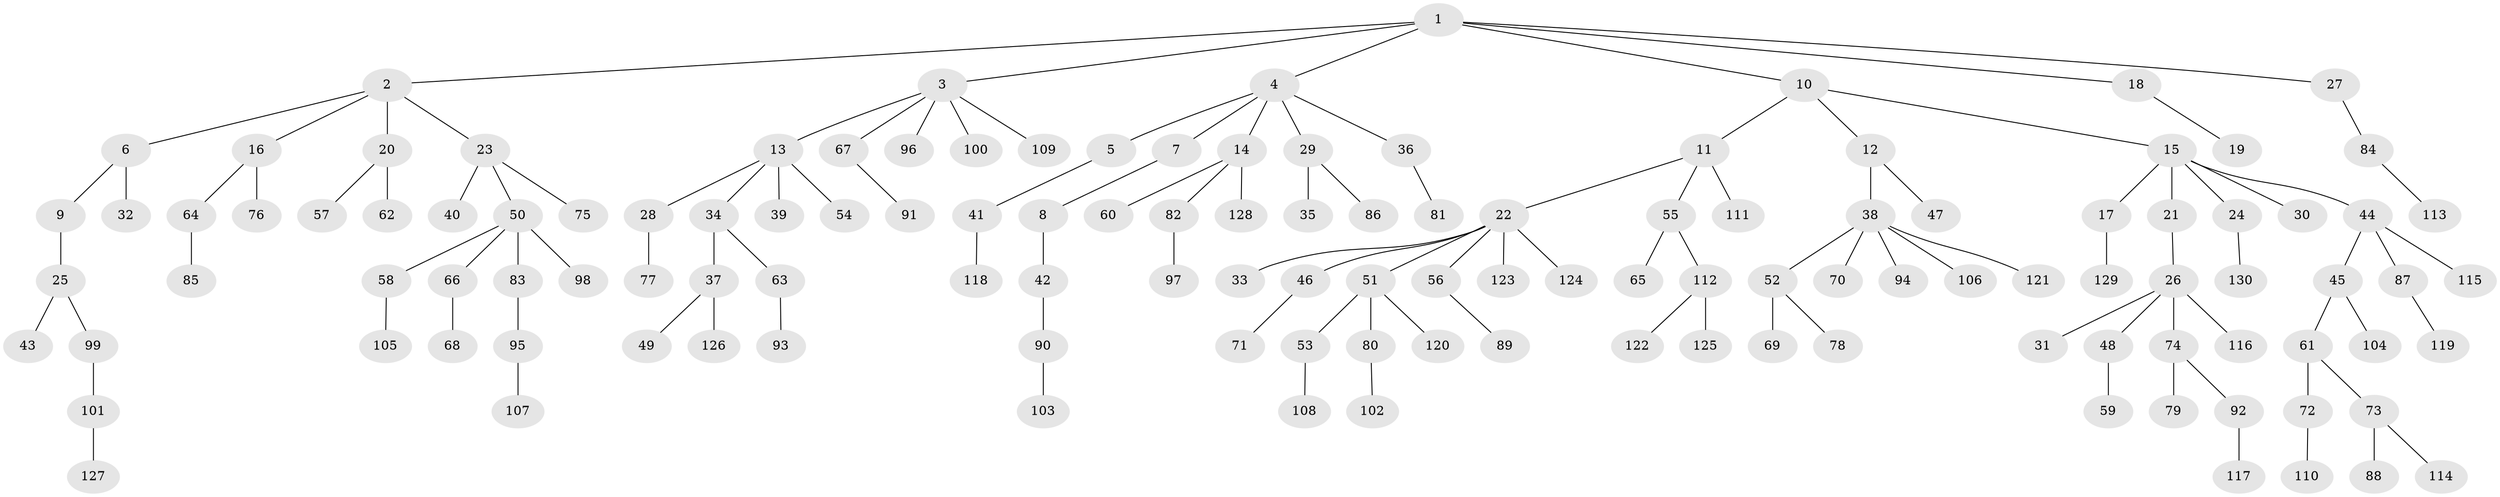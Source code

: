 // Generated by graph-tools (version 1.1) at 2025/02/03/09/25 03:02:19]
// undirected, 130 vertices, 129 edges
graph export_dot {
graph [start="1"]
  node [color=gray90,style=filled];
  1;
  2;
  3;
  4;
  5;
  6;
  7;
  8;
  9;
  10;
  11;
  12;
  13;
  14;
  15;
  16;
  17;
  18;
  19;
  20;
  21;
  22;
  23;
  24;
  25;
  26;
  27;
  28;
  29;
  30;
  31;
  32;
  33;
  34;
  35;
  36;
  37;
  38;
  39;
  40;
  41;
  42;
  43;
  44;
  45;
  46;
  47;
  48;
  49;
  50;
  51;
  52;
  53;
  54;
  55;
  56;
  57;
  58;
  59;
  60;
  61;
  62;
  63;
  64;
  65;
  66;
  67;
  68;
  69;
  70;
  71;
  72;
  73;
  74;
  75;
  76;
  77;
  78;
  79;
  80;
  81;
  82;
  83;
  84;
  85;
  86;
  87;
  88;
  89;
  90;
  91;
  92;
  93;
  94;
  95;
  96;
  97;
  98;
  99;
  100;
  101;
  102;
  103;
  104;
  105;
  106;
  107;
  108;
  109;
  110;
  111;
  112;
  113;
  114;
  115;
  116;
  117;
  118;
  119;
  120;
  121;
  122;
  123;
  124;
  125;
  126;
  127;
  128;
  129;
  130;
  1 -- 2;
  1 -- 3;
  1 -- 4;
  1 -- 10;
  1 -- 18;
  1 -- 27;
  2 -- 6;
  2 -- 16;
  2 -- 20;
  2 -- 23;
  3 -- 13;
  3 -- 67;
  3 -- 96;
  3 -- 100;
  3 -- 109;
  4 -- 5;
  4 -- 7;
  4 -- 14;
  4 -- 29;
  4 -- 36;
  5 -- 41;
  6 -- 9;
  6 -- 32;
  7 -- 8;
  8 -- 42;
  9 -- 25;
  10 -- 11;
  10 -- 12;
  10 -- 15;
  11 -- 22;
  11 -- 55;
  11 -- 111;
  12 -- 38;
  12 -- 47;
  13 -- 28;
  13 -- 34;
  13 -- 39;
  13 -- 54;
  14 -- 60;
  14 -- 82;
  14 -- 128;
  15 -- 17;
  15 -- 21;
  15 -- 24;
  15 -- 30;
  15 -- 44;
  16 -- 64;
  16 -- 76;
  17 -- 129;
  18 -- 19;
  20 -- 57;
  20 -- 62;
  21 -- 26;
  22 -- 33;
  22 -- 46;
  22 -- 51;
  22 -- 56;
  22 -- 123;
  22 -- 124;
  23 -- 40;
  23 -- 50;
  23 -- 75;
  24 -- 130;
  25 -- 43;
  25 -- 99;
  26 -- 31;
  26 -- 48;
  26 -- 74;
  26 -- 116;
  27 -- 84;
  28 -- 77;
  29 -- 35;
  29 -- 86;
  34 -- 37;
  34 -- 63;
  36 -- 81;
  37 -- 49;
  37 -- 126;
  38 -- 52;
  38 -- 70;
  38 -- 94;
  38 -- 106;
  38 -- 121;
  41 -- 118;
  42 -- 90;
  44 -- 45;
  44 -- 87;
  44 -- 115;
  45 -- 61;
  45 -- 104;
  46 -- 71;
  48 -- 59;
  50 -- 58;
  50 -- 66;
  50 -- 83;
  50 -- 98;
  51 -- 53;
  51 -- 80;
  51 -- 120;
  52 -- 69;
  52 -- 78;
  53 -- 108;
  55 -- 65;
  55 -- 112;
  56 -- 89;
  58 -- 105;
  61 -- 72;
  61 -- 73;
  63 -- 93;
  64 -- 85;
  66 -- 68;
  67 -- 91;
  72 -- 110;
  73 -- 88;
  73 -- 114;
  74 -- 79;
  74 -- 92;
  80 -- 102;
  82 -- 97;
  83 -- 95;
  84 -- 113;
  87 -- 119;
  90 -- 103;
  92 -- 117;
  95 -- 107;
  99 -- 101;
  101 -- 127;
  112 -- 122;
  112 -- 125;
}
